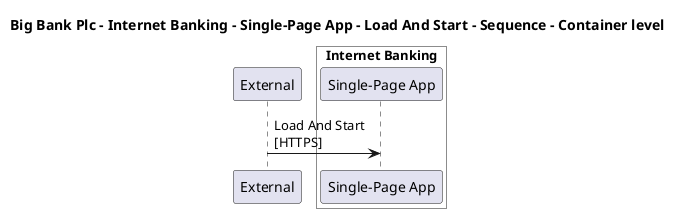 @startuml

title Big Bank Plc - Internet Banking - Single-Page App - Load And Start - Sequence - Container level

participant "External" as C4InterFlow.SoftwareSystems.ExternalSystem

box "Internet Banking" #White
    participant "Single-Page App" as BigBankPlc.SoftwareSystems.InternetBanking.Containers.SinglePageApp
end box


C4InterFlow.SoftwareSystems.ExternalSystem -> BigBankPlc.SoftwareSystems.InternetBanking.Containers.SinglePageApp : Load And Start\n[HTTPS]


@enduml
